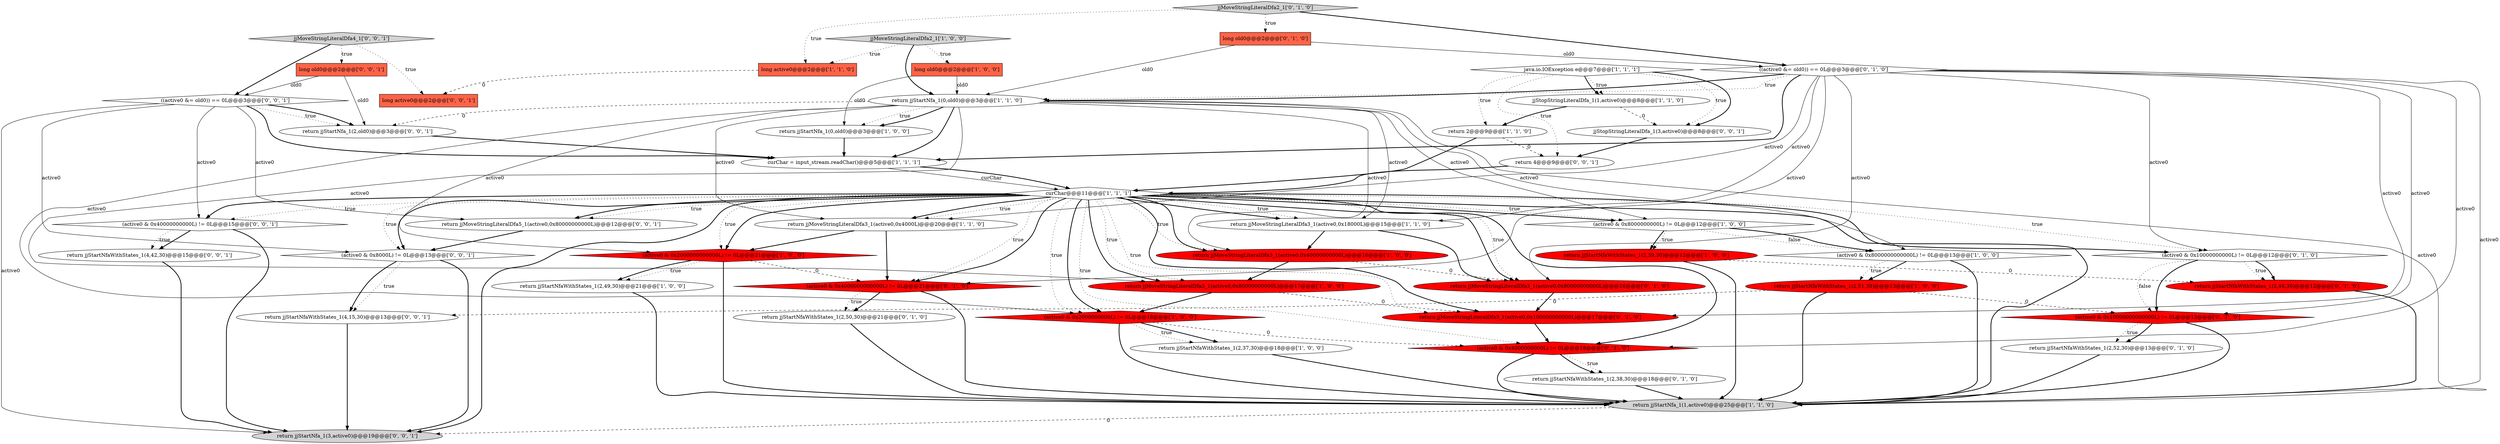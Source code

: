 digraph {
10 [style = filled, label = "return 2@@@9@@@['1', '1', '0']", fillcolor = white, shape = ellipse image = "AAA0AAABBB1BBB"];
41 [style = filled, label = "jjStopStringLiteralDfa_1(3,active0)@@@8@@@['0', '0', '1']", fillcolor = white, shape = ellipse image = "AAA0AAABBB3BBB"];
6 [style = filled, label = "(active0 & 0x8000000000000L) != 0L@@@13@@@['1', '0', '0']", fillcolor = white, shape = diamond image = "AAA0AAABBB1BBB"];
15 [style = filled, label = "jjStopStringLiteralDfa_1(1,active0)@@@8@@@['1', '1', '0']", fillcolor = white, shape = ellipse image = "AAA0AAABBB1BBB"];
5 [style = filled, label = "return jjStartNfaWithStates_1(2,49,30)@@@21@@@['1', '0', '0']", fillcolor = white, shape = ellipse image = "AAA0AAABBB1BBB"];
22 [style = filled, label = "return jjStartNfaWithStates_1(2,39,30)@@@12@@@['1', '0', '0']", fillcolor = red, shape = ellipse image = "AAA1AAABBB1BBB"];
3 [style = filled, label = "return jjMoveStringLiteralDfa3_1(active0,0x80000000000L)@@@17@@@['1', '0', '0']", fillcolor = red, shape = ellipse image = "AAA1AAABBB1BBB"];
43 [style = filled, label = "return jjStartNfa_1(3,active0)@@@19@@@['0', '0', '1']", fillcolor = lightgray, shape = ellipse image = "AAA0AAABBB3BBB"];
44 [style = filled, label = "long active0@@@2@@@['0', '0', '1']", fillcolor = tomato, shape = box image = "AAA0AAABBB3BBB"];
7 [style = filled, label = "long active0@@@2@@@['1', '1', '0']", fillcolor = tomato, shape = box image = "AAA0AAABBB1BBB"];
45 [style = filled, label = "return jjStartNfaWithStates_1(4,42,30)@@@15@@@['0', '0', '1']", fillcolor = white, shape = ellipse image = "AAA0AAABBB3BBB"];
40 [style = filled, label = "(active0 & 0x8000L) != 0L@@@13@@@['0', '0', '1']", fillcolor = white, shape = diamond image = "AAA0AAABBB3BBB"];
12 [style = filled, label = "return jjStartNfa_1(1,active0)@@@25@@@['1', '1', '0']", fillcolor = lightgray, shape = ellipse image = "AAA0AAABBB1BBB"];
34 [style = filled, label = "(active0 & 0x4000000000000L) != 0L@@@21@@@['0', '1', '0']", fillcolor = red, shape = diamond image = "AAA1AAABBB2BBB"];
28 [style = filled, label = "long old0@@@2@@@['0', '1', '0']", fillcolor = tomato, shape = box image = "AAA0AAABBB2BBB"];
18 [style = filled, label = "return jjStartNfa_1(0,old0)@@@3@@@['1', '1', '0']", fillcolor = white, shape = ellipse image = "AAA0AAABBB1BBB"];
21 [style = filled, label = "jjMoveStringLiteralDfa2_1['1', '0', '0']", fillcolor = lightgray, shape = diamond image = "AAA0AAABBB1BBB"];
39 [style = filled, label = "long old0@@@2@@@['0', '0', '1']", fillcolor = tomato, shape = box image = "AAA0AAABBB3BBB"];
48 [style = filled, label = "jjMoveStringLiteralDfa4_1['0', '0', '1']", fillcolor = lightgray, shape = diamond image = "AAA0AAABBB3BBB"];
25 [style = filled, label = "((active0 &= old0)) == 0L@@@3@@@['0', '1', '0']", fillcolor = white, shape = diamond image = "AAA0AAABBB2BBB"];
24 [style = filled, label = "return jjStartNfaWithStates_1(2,38,30)@@@18@@@['0', '1', '0']", fillcolor = white, shape = ellipse image = "AAA0AAABBB2BBB"];
26 [style = filled, label = "return jjStartNfaWithStates_1(2,52,30)@@@13@@@['0', '1', '0']", fillcolor = white, shape = ellipse image = "AAA0AAABBB2BBB"];
9 [style = filled, label = "return jjMoveStringLiteralDfa3_1(active0,0x40000000000L)@@@16@@@['1', '0', '0']", fillcolor = red, shape = ellipse image = "AAA1AAABBB1BBB"];
42 [style = filled, label = "return jjStartNfaWithStates_1(4,15,30)@@@13@@@['0', '0', '1']", fillcolor = white, shape = ellipse image = "AAA0AAABBB3BBB"];
27 [style = filled, label = "(active0 & 0x4000000000L) != 0L@@@18@@@['0', '1', '0']", fillcolor = red, shape = diamond image = "AAA1AAABBB2BBB"];
46 [style = filled, label = "return jjStartNfa_1(2,old0)@@@3@@@['0', '0', '1']", fillcolor = white, shape = ellipse image = "AAA0AAABBB3BBB"];
14 [style = filled, label = "return jjMoveStringLiteralDfa3_1(active0,0x4000L)@@@20@@@['1', '1', '0']", fillcolor = white, shape = ellipse image = "AAA0AAABBB1BBB"];
1 [style = filled, label = "long old0@@@2@@@['1', '0', '0']", fillcolor = tomato, shape = box image = "AAA0AAABBB1BBB"];
37 [style = filled, label = "((active0 &= old0)) == 0L@@@3@@@['0', '0', '1']", fillcolor = white, shape = diamond image = "AAA0AAABBB3BBB"];
2 [style = filled, label = "return jjStartNfaWithStates_1(2,37,30)@@@18@@@['1', '0', '0']", fillcolor = white, shape = ellipse image = "AAA0AAABBB1BBB"];
8 [style = filled, label = "return jjStartNfa_1(0,old0)@@@3@@@['1', '0', '0']", fillcolor = white, shape = ellipse image = "AAA0AAABBB1BBB"];
0 [style = filled, label = "java.io.IOException e@@@7@@@['1', '1', '1']", fillcolor = white, shape = diamond image = "AAA0AAABBB1BBB"];
29 [style = filled, label = "return jjMoveStringLiteralDfa3_1(active0,0x100000000000L)@@@17@@@['0', '1', '0']", fillcolor = red, shape = ellipse image = "AAA1AAABBB2BBB"];
31 [style = filled, label = "return jjStartNfaWithStates_1(2,50,30)@@@21@@@['0', '1', '0']", fillcolor = white, shape = ellipse image = "AAA0AAABBB2BBB"];
16 [style = filled, label = "return jjStartNfaWithStates_1(2,51,30)@@@13@@@['1', '0', '0']", fillcolor = red, shape = ellipse image = "AAA1AAABBB1BBB"];
32 [style = filled, label = "return jjStartNfaWithStates_1(2,40,30)@@@12@@@['0', '1', '0']", fillcolor = red, shape = ellipse image = "AAA1AAABBB2BBB"];
17 [style = filled, label = "curChar@@@11@@@['1', '1', '1']", fillcolor = white, shape = diamond image = "AAA0AAABBB1BBB"];
4 [style = filled, label = "curChar = input_stream.readChar()@@@5@@@['1', '1', '1']", fillcolor = white, shape = ellipse image = "AAA0AAABBB1BBB"];
30 [style = filled, label = "(active0 & 0x10000000000L) != 0L@@@12@@@['0', '1', '0']", fillcolor = white, shape = diamond image = "AAA0AAABBB2BBB"];
35 [style = filled, label = "jjMoveStringLiteralDfa2_1['0', '1', '0']", fillcolor = lightgray, shape = diamond image = "AAA0AAABBB2BBB"];
13 [style = filled, label = "(active0 & 0x8000000000L) != 0L@@@12@@@['1', '0', '0']", fillcolor = white, shape = diamond image = "AAA0AAABBB1BBB"];
23 [style = filled, label = "return jjMoveStringLiteralDfa3_1(active0,0x80000000000L)@@@16@@@['0', '1', '0']", fillcolor = red, shape = ellipse image = "AAA1AAABBB2BBB"];
20 [style = filled, label = "(active0 & 0x2000000000000L) != 0L@@@21@@@['1', '0', '0']", fillcolor = red, shape = diamond image = "AAA1AAABBB1BBB"];
36 [style = filled, label = "return 4@@@9@@@['0', '0', '1']", fillcolor = white, shape = ellipse image = "AAA0AAABBB3BBB"];
38 [style = filled, label = "(active0 & 0x40000000000L) != 0L@@@15@@@['0', '0', '1']", fillcolor = white, shape = diamond image = "AAA0AAABBB3BBB"];
47 [style = filled, label = "return jjMoveStringLiteralDfa5_1(active0,0x80000000000L)@@@12@@@['0', '0', '1']", fillcolor = white, shape = ellipse image = "AAA0AAABBB3BBB"];
11 [style = filled, label = "return jjMoveStringLiteralDfa3_1(active0,0x18000L)@@@15@@@['1', '1', '0']", fillcolor = white, shape = ellipse image = "AAA0AAABBB1BBB"];
19 [style = filled, label = "(active0 & 0x2000000000L) != 0L@@@18@@@['1', '0', '0']", fillcolor = red, shape = diamond image = "AAA1AAABBB1BBB"];
33 [style = filled, label = "(active0 & 0x10000000000000L) != 0L@@@13@@@['0', '1', '0']", fillcolor = red, shape = diamond image = "AAA1AAABBB2BBB"];
19->27 [style = dashed, label="0"];
15->10 [style = bold, label=""];
18->3 [style = solid, label="active0"];
4->17 [style = solid, label="curChar"];
13->6 [style = dotted, label="false"];
10->36 [style = dashed, label="0"];
32->12 [style = bold, label=""];
17->9 [style = bold, label=""];
48->44 [style = dotted, label="true"];
17->14 [style = dotted, label="true"];
10->17 [style = bold, label=""];
18->46 [style = dashed, label="0"];
11->9 [style = bold, label=""];
33->26 [style = dotted, label="true"];
25->14 [style = solid, label="active0"];
0->15 [style = bold, label=""];
21->18 [style = bold, label=""];
25->18 [style = dotted, label="true"];
12->43 [style = dashed, label="0"];
23->29 [style = bold, label=""];
17->38 [style = bold, label=""];
26->12 [style = bold, label=""];
18->6 [style = solid, label="active0"];
45->43 [style = bold, label=""];
3->19 [style = bold, label=""];
48->39 [style = dotted, label="true"];
17->14 [style = bold, label=""];
21->7 [style = dotted, label="true"];
17->34 [style = dotted, label="true"];
7->44 [style = dashed, label="0"];
13->22 [style = bold, label=""];
37->47 [style = solid, label="active0"];
8->4 [style = bold, label=""];
17->27 [style = bold, label=""];
36->17 [style = bold, label=""];
16->33 [style = dashed, label="0"];
30->33 [style = dotted, label="false"];
17->27 [style = dotted, label="true"];
14->20 [style = bold, label=""];
17->20 [style = bold, label=""];
17->20 [style = dotted, label="true"];
17->38 [style = dotted, label="true"];
48->37 [style = bold, label=""];
27->12 [style = bold, label=""];
19->12 [style = bold, label=""];
0->10 [style = dotted, label="true"];
25->23 [style = solid, label="active0"];
34->31 [style = bold, label=""];
18->8 [style = dotted, label="true"];
38->45 [style = bold, label=""];
27->24 [style = dotted, label="true"];
19->2 [style = bold, label=""];
17->3 [style = dotted, label="true"];
9->23 [style = dashed, label="0"];
1->18 [style = solid, label="old0"];
17->23 [style = dotted, label="true"];
37->46 [style = dotted, label="true"];
25->12 [style = solid, label="active0"];
39->37 [style = solid, label="old0"];
20->5 [style = dotted, label="true"];
29->27 [style = bold, label=""];
17->34 [style = bold, label=""];
34->31 [style = dotted, label="true"];
37->46 [style = bold, label=""];
13->22 [style = dotted, label="true"];
18->4 [style = bold, label=""];
46->4 [style = bold, label=""];
20->34 [style = dashed, label="0"];
18->13 [style = solid, label="active0"];
1->8 [style = solid, label="old0"];
30->32 [style = dotted, label="true"];
18->9 [style = solid, label="active0"];
18->14 [style = solid, label="active0"];
0->41 [style = dotted, label="true"];
28->18 [style = solid, label="old0"];
40->42 [style = dotted, label="true"];
25->33 [style = solid, label="active0"];
24->12 [style = bold, label=""];
39->46 [style = solid, label="old0"];
25->34 [style = solid, label="active0"];
4->17 [style = bold, label=""];
30->33 [style = bold, label=""];
35->7 [style = dotted, label="true"];
47->40 [style = bold, label=""];
16->42 [style = dashed, label="0"];
25->18 [style = bold, label=""];
17->40 [style = bold, label=""];
30->32 [style = bold, label=""];
18->20 [style = solid, label="active0"];
25->29 [style = solid, label="active0"];
33->12 [style = bold, label=""];
17->23 [style = bold, label=""];
31->12 [style = bold, label=""];
15->41 [style = dashed, label="0"];
33->26 [style = bold, label=""];
17->47 [style = dotted, label="true"];
35->25 [style = bold, label=""];
0->41 [style = bold, label=""];
17->43 [style = bold, label=""];
37->38 [style = solid, label="active0"];
17->12 [style = bold, label=""];
41->36 [style = bold, label=""];
18->11 [style = solid, label="active0"];
17->19 [style = dotted, label="true"];
17->3 [style = bold, label=""];
9->3 [style = bold, label=""];
25->30 [style = solid, label="active0"];
27->24 [style = bold, label=""];
17->13 [style = bold, label=""];
17->29 [style = dotted, label="true"];
38->45 [style = dotted, label="true"];
18->8 [style = bold, label=""];
40->43 [style = bold, label=""];
13->6 [style = bold, label=""];
28->25 [style = solid, label="old0"];
38->43 [style = bold, label=""];
25->11 [style = solid, label="active0"];
17->11 [style = dotted, label="true"];
6->12 [style = bold, label=""];
3->29 [style = dashed, label="0"];
42->43 [style = bold, label=""];
21->1 [style = dotted, label="true"];
25->27 [style = solid, label="active0"];
19->2 [style = dotted, label="true"];
0->15 [style = dotted, label="true"];
17->47 [style = bold, label=""];
25->4 [style = bold, label=""];
14->34 [style = bold, label=""];
22->32 [style = dashed, label="0"];
17->30 [style = bold, label=""];
18->19 [style = solid, label="active0"];
17->40 [style = dotted, label="true"];
34->12 [style = bold, label=""];
17->19 [style = bold, label=""];
37->40 [style = solid, label="active0"];
37->4 [style = bold, label=""];
2->12 [style = bold, label=""];
0->36 [style = dotted, label="true"];
20->5 [style = bold, label=""];
17->30 [style = dotted, label="true"];
5->12 [style = bold, label=""];
6->16 [style = bold, label=""];
22->12 [style = bold, label=""];
17->9 [style = dotted, label="true"];
20->12 [style = bold, label=""];
37->43 [style = solid, label="active0"];
18->12 [style = solid, label="active0"];
35->28 [style = dotted, label="true"];
17->13 [style = dotted, label="true"];
17->29 [style = bold, label=""];
11->23 [style = bold, label=""];
16->12 [style = bold, label=""];
40->42 [style = bold, label=""];
6->16 [style = dotted, label="true"];
17->11 [style = bold, label=""];
}
